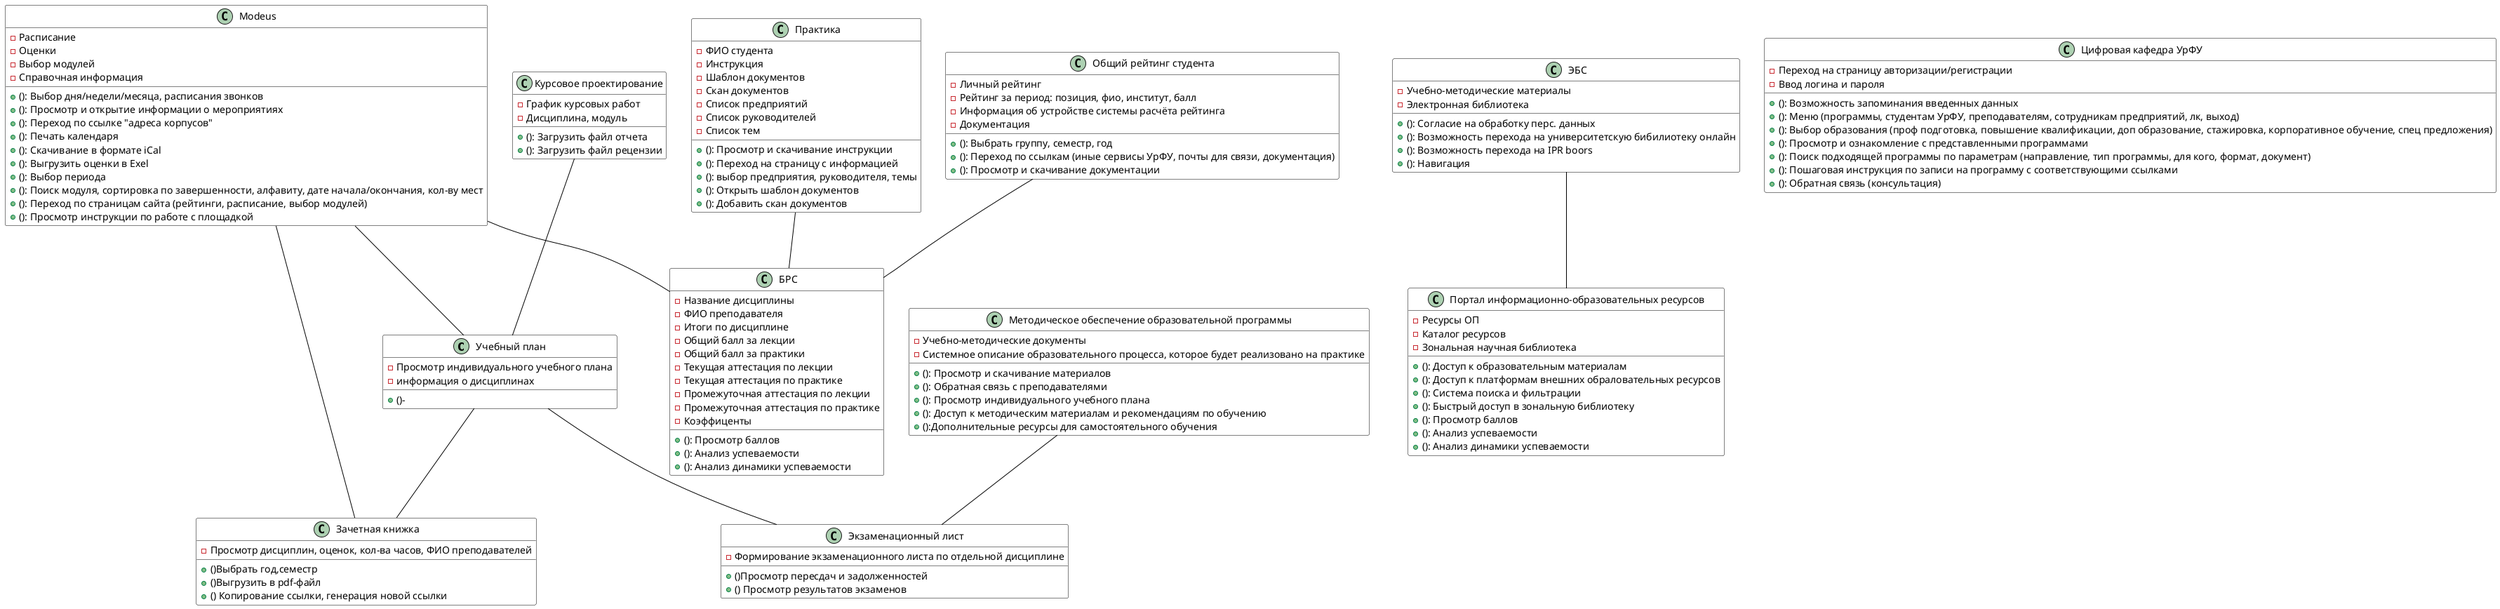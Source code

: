 @startuml

' Настройка стиля для прямоугольника
skinparam class {
    BackgroundColor #FFF
    BorderColor #000
    ArrowColor #000
    FontName Arial
}

' Класс с атрибутами и методами

class "Учебный план" as учебныйплан {
  ' Атрибуты (поля класса)
  - Просмотр индивидуального учебного плана
  - информация о дисциплинах
 

 ' Методы (функции класса)

  + ()-

}

' Можно добавить связь с другим классом (опционально)
' class AnotherClass
' MyClass --> AnotherClass : "использует"
учебныйплан--Зачетнаякнижка



' Настройка стиля для прямоугольника
skinparam class {
    BackgroundColor #FFF
    BorderColor #000
    ArrowColor #000
    FontName Arial
}

' Класс с атрибутами и методами

class "Зачетная книжка" as Зачетнаякнижка {
  ' Атрибуты (поля класса)
  - Просмотр дисциплин, оценок, кол-ва часов, ФИО преподавателей

  ' Методы (функции класса)
  +()Выбрать год,семестр
  +()Выгрузить в pdf-файл
  +() Копирование ссылки, генерация новой ссылки
}

' Можно добавить связь с другим классом (опционально)
' class AnotherClass
' MyClass --> AnotherClass : "использует"
' Можно добавить связь с другим классом (опционально)
' class AnotherClass
' MyClass --> AnotherClass : "использует"
учебныйплан--Экзаменационныйлист

' Настройка стиля для прямоугольника
skinparam class {
    BackgroundColor #FFF
    BorderColor #000
    ArrowColor #000
    FontName Arial
}

' Класс с атрибутами и методами
class "Экзаменационный лист" as Экзаменационныйлист {
  ' Атрибуты (поля класса)
  -  Формирование экзаменационного листа по отдельной дисциплине
 
  ' Методы (функции класса)
  + ()Просмотр пересдач и задолженностей 
  + () Просмотр результатов экзаменов
}

' Можно добавить связь с другим классом (опционально)
' class AnotherClass
' MyClass --> AnotherClass : "использует"

' Класс с атрибутами и методами
class "Практика" as Практика {
  ' Атрибуты (поля класса)
  - ФИО студента
  - Инструкция
  - Шаблон документов
  - Скан документов
  - Список предприятий
  - Список руководителей
  - Список тем
  ' Методы (функции класса)
  + (): Просмотр и скачивание инструкции
  + (): Переход на страницу с информацией
  + (): выбор предприятия, руководителя, темы
  + (): Открыть шаблон документов
  + (): Добавить скан документов
}

' Можно добавить связь с другим классом (опционально)
' class AnotherClass
' MyClass --> AnotherClass : "использует"
Практика--БРС

' Настройка стиля для прямоугольника
skinparam class {
    BackgroundColor #FFF
    BorderColor #000
    ArrowColor #000
    FontName Arial
}

' Класс с атрибутами и методами
class "БРС" as БРС {
  ' Атрибуты (поля класса)
  - Название дисциплины
  - ФИО преподавателя
  - Итоги по дисциплине
  - Общий балл за лекции
  - Общий балл за практики
  - Текущая аттестация по лекции
  - Текущая аттестация по практике
  - Промежуточная аттестация по лекции
  - Промежуточная аттестация по практике
  - Коэффиценты
  ' Методы (функции класса)
  + (): Просмотр баллов
  + (): Анализ успеваемости
  + (): Анализ динамики успеваемости
}
' Можно добавить связь с другим классом (опционально)
' class AnotherClass
' MyClass --> AnotherClass : "использует"

' Класс с атрибутами и методами
class "Курсовое проектирование" as Курсовоепроектирование {
  ' Атрибуты (поля класса)
  - График курсовых работ
  - Дисциплина, модуль
  ' Методы (функции класса)
  + (): Загрузить файл отчета 
  + (): Загрузить файл рецензии
} 
class "ЭБС" as ЭБС {
  ' Атрибуты (поля класса)
  - Учебно-методические материалы
  - Электронная библиотека
  ' Методы (функции класса)
  + (): Согласие на обработку перс. данных
  + (): Возможность перехода на университетскую бибилиотеку онлайн
  + (): Возможность перехода на IPR boors
  + (): Навигация
}
' Можно добавить связь с другим классом (опционально)
' class AnotherClass
' MyClass --> AnotherClass : "использует"
ЭБС--Порталинформационнообразовательныхресурсов

' Класс с атрибутами и методами
class "Цифровая кафедра УрФУ" as ДПОУрФУ {
  ' Атрибуты (поля класса)
  - Переход на страницу авторизации/регистрации
  - Ввод логина и пароля
  ' Методы (функции класса)
  + (): Возможность запоминания введенных данных
  + (): Меню (программы, студентам УрФУ, преподавателям, сотрудникам предприятий, лк, выход)
  + (): Выбор образования (проф подготовка, повышение квалификации, доп образование, стажировка, корпоративное обучение, спец предложения)
  + (): Просмотр и ознакомление с представленными программами
  + (): Поиск подходящей программы по параметрам (направление, тип программы, для кого, формат, документ)
  + (): Пошаговая инструкция по записи на программу с соответствующими ссылками
  + (): Обратная связь (консультация)
}
' Можно добавить связь с другим классом (опционально)
' class AnotherClass
' MyClass --> AnotherClass : "использует"

' Класс с атрибутами и методами
class "Портал информационно-образовательных ресурсов" as Порталинформационнообразовательныхресурсов{
  ' Атрибуты (поля класса)
  - Ресурсы ОП
  - Каталог ресурсов
  - Зональная научная библиотека
  ' Методы (функции класса)
  + (): Доступ к образовательным материалам
  + (): Доступ к платформам внешних обраловательных ресурсов
  + (): Система поиска и фильтрации
  + (): Быстрый доступ в зональную библиотеку
  + (): Просмотр баллов
  + (): Анализ успеваемости
  + (): Анализ динамики успеваемости
}
' Можно добавить связь с другим классом (опционально)
' class AnotherClass
' MyClass --> AnotherClass : "использует"
Курсовоепроектирование -- учебныйплан

' Класс с атрибутами и методами
class "Методическое обеспечение образовательной программы" as Методическоеобеспечениеобразовательнойпрограммы {
  ' Атрибуты (поля класса)
  - Учебно-методические документы
  - Системное описание образовательного процесса, которое будет реализовано на практике
  ' Методы (функции класса)
  + (): Просмотр и скачивание материалов
  + (): Обратная связь с преподавателями
  + (): Просмотр индивидуального учебного плана
  + (): Доступ к методическим материалам и рекомендациям по обучению
  + ():Дополнительные ресурсы для самостоятельного обучения 
}
' Можно добавить связь с другим классом (опционально)
' class AnotherClass
' MyClass --> AnotherClass : "использует"
Методическоеобеспечениеобразовательнойпрограммы -- Экзаменационныйлист

' Настройка стиля для прямоугольника
skinparam class {
    BackgroundColor #FFF
    BorderColor #000
    ArrowColor #000
    FontName Arial
}

' Класс с атрибутами и методами

class "Общий рейтинг студента" as Общийрейтинг {
  ' Атрибуты (поля класса)
  - Личный рейтинг
  - Рейтинг за период: позиция, фио, институт, балл
  - Информация об устройстве системы расчёта рейтинга
  - Документация

  ' Методы (функции класса)
  +(): Выбрать группу, семестр, год
  +(): Переход по ссылкам (иные сервисы УрФУ, почты для связи, документация)
  +(): Просмотр и скачивание документации
}
' Можно добавить связь с другим классом (опционально)
' class AnotherClass
' MyClass --> AnotherClass : "использует"
Общийрейтинг -- БРС

' Настройка стиля для прямоугольника
skinparam class {
    BackgroundColor #FFF
    BorderColor #000
    ArrowColor #000
    FontName Arial
}

' Класс с атрибутами и методами

class "Modeus" as Modeus {
  ' Атрибуты (поля класса)
  - Расписание
  - Оценки
  - Выбор модулей
  - Справочная информация
  

  ' Методы (функции класса)
  +(): Выбор дня/недели/месяца, расписания звонков
  +(): Просмотр и открытие информации о мероприятиях
  +(): Переход по ссылке "адреса корпусов"
  +(): Печать календаря
  +(): Скачивание в формате iCal
  +(): Выгрузить оценки в Exel
  +(): Выбор периода
  +(): Поиск модуля, сортировка по завершенности, алфавиту, дате начала/окончания, кол-ву мест
  +(): Переход по страницам сайта (рейтинги, расписание, выбор модулей)
  +(): Просмотр инструкции по работе с площадкой
}
' Можно добавить связь с другим классом (опционально)
' class AnotherClass
' MyClass --> AnotherClass : "использует"
Modeus -- учебныйплан
Modeus -- Зачетнаякнижка
Modeus -- БРС
@enduml
